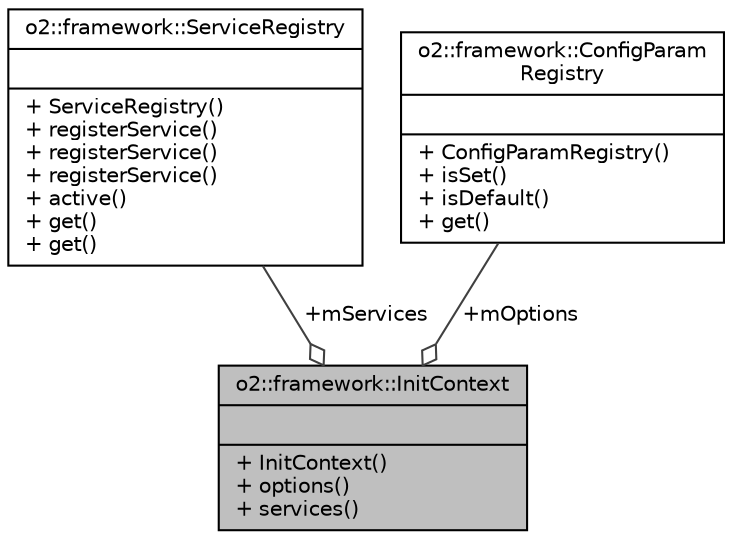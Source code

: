 digraph "o2::framework::InitContext"
{
 // INTERACTIVE_SVG=YES
  bgcolor="transparent";
  edge [fontname="Helvetica",fontsize="10",labelfontname="Helvetica",labelfontsize="10"];
  node [fontname="Helvetica",fontsize="10",shape=record];
  Node1 [label="{o2::framework::InitContext\n||+ InitContext()\l+ options()\l+ services()\l}",height=0.2,width=0.4,color="black", fillcolor="grey75", style="filled", fontcolor="black"];
  Node2 -> Node1 [color="grey25",fontsize="10",style="solid",label=" +mServices" ,arrowhead="odiamond",fontname="Helvetica"];
  Node2 [label="{o2::framework::ServiceRegistry\n||+ ServiceRegistry()\l+ registerService()\l+ registerService()\l+ registerService()\l+ active()\l+ get()\l+ get()\l}",height=0.2,width=0.4,color="black",URL="$d7/d13/classo2_1_1framework_1_1ServiceRegistry.html"];
  Node3 -> Node1 [color="grey25",fontsize="10",style="solid",label=" +mOptions" ,arrowhead="odiamond",fontname="Helvetica"];
  Node3 [label="{o2::framework::ConfigParam\lRegistry\n||+ ConfigParamRegistry()\l+ isSet()\l+ isDefault()\l+ get()\l}",height=0.2,width=0.4,color="black",URL="$df/d6f/classo2_1_1framework_1_1ConfigParamRegistry.html"];
}
